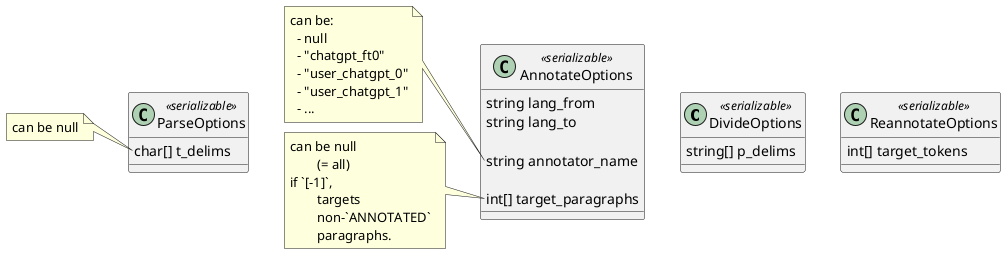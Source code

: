 @startuml

class DivideOptions <<serializable>> {
	string[] p_delims
}

class ParseOptions <<serializable>> {
	char[] t_delims
}
note left of ParseOptions::t_delims
	can be null
end note

class AnnotateOptions <<serializable>> {
	string lang_from
	string lang_to

	string annotator_name

	int[] target_paragraphs
}
note left of AnnotateOptions::annotator_name
	can be:
	  - null
	  - "chatgpt_ft0"
	  - "user_chatgpt_0"
	  - "user_chatgpt_1"
	  - ...
end note
note left of AnnotateOptions::target_paragraphs
	can be null
		(= all)
	if `[-1]`,
		targets
		non-`ANNOTATED`
		paragraphs.
end note


class ReannotateOptions <<serializable>> {
	int[] target_tokens
}
@enduml